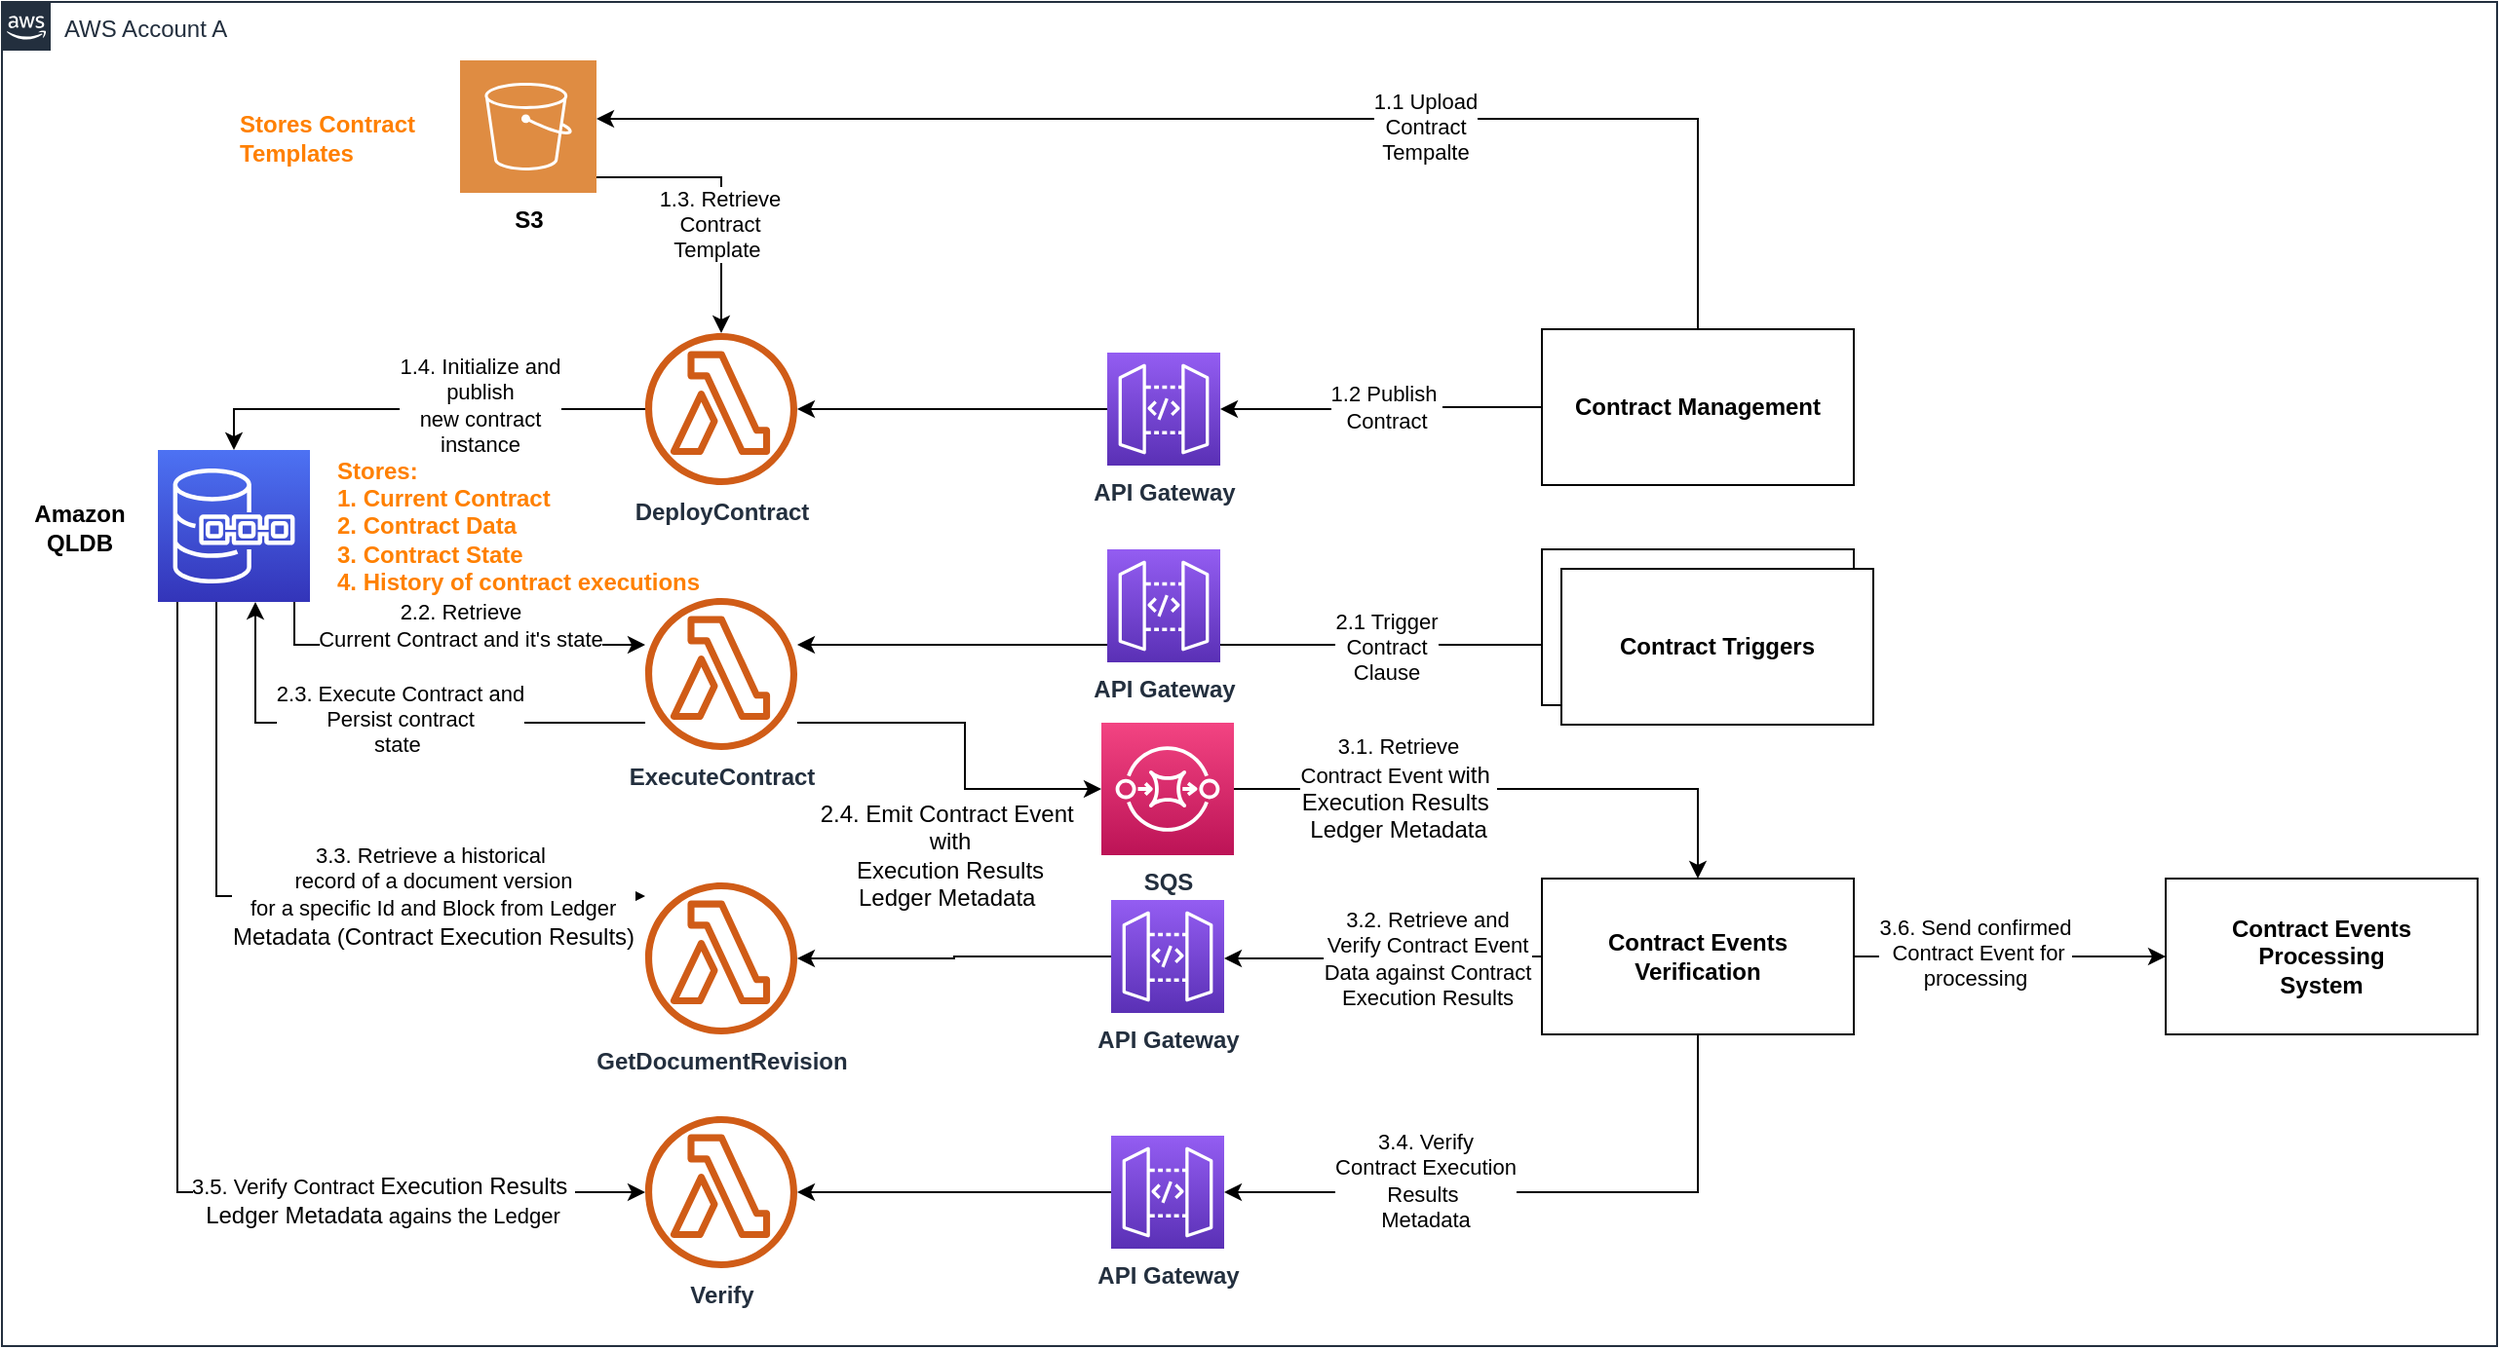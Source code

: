 <mxfile version="13.0.7" type="device" pages="4"><diagram id="mUdwJDwIFBwvgDOsHefb" name="Single-account setup"><mxGraphModel dx="1186" dy="1849" grid="1" gridSize="10" guides="1" tooltips="1" connect="1" arrows="1" fold="1" page="1" pageScale="1" pageWidth="827" pageHeight="1169" math="0" shadow="0"><root><mxCell id="d3qyiP94ixBdX4xZVZZA-0"/><mxCell id="d3qyiP94ixBdX4xZVZZA-1" parent="d3qyiP94ixBdX4xZVZZA-0"/><mxCell id="d3qyiP94ixBdX4xZVZZA-3" value="AWS Account A" style="points=[[0,0],[0.25,0],[0.5,0],[0.75,0],[1,0],[1,0.25],[1,0.5],[1,0.75],[1,1],[0.75,1],[0.5,1],[0.25,1],[0,1],[0,0.75],[0,0.5],[0,0.25]];outlineConnect=0;gradientColor=none;html=1;whiteSpace=wrap;fontSize=12;fontStyle=0;shape=mxgraph.aws4.group;grIcon=mxgraph.aws4.group_aws_cloud_alt;strokeColor=#232F3E;fillColor=none;verticalAlign=top;align=left;spacingLeft=30;fontColor=#232F3E;dashed=0;" vertex="1" parent="d3qyiP94ixBdX4xZVZZA-1"><mxGeometry x="30" y="-20" width="1280" height="690" as="geometry"/></mxCell><mxCell id="d3qyiP94ixBdX4xZVZZA-4" value="" style="edgeStyle=orthogonalEdgeStyle;rounded=0;orthogonalLoop=1;jettySize=auto;html=1;" edge="1" parent="d3qyiP94ixBdX4xZVZZA-1" source="d3qyiP94ixBdX4xZVZZA-5" target="d3qyiP94ixBdX4xZVZZA-20"><mxGeometry relative="1" as="geometry"><mxPoint x="280" y="189" as="targetPoint"/><Array as="points"><mxPoint x="149" y="189"/></Array></mxGeometry></mxCell><mxCell id="d3qyiP94ixBdX4xZVZZA-56" value="1.4. Initialize and &lt;br&gt;publish &lt;br&gt;new contract &lt;br&gt;instance" style="edgeLabel;html=1;align=center;verticalAlign=middle;resizable=0;points=[];" vertex="1" connectable="0" parent="d3qyiP94ixBdX4xZVZZA-4"><mxGeometry x="-0.267" y="-2" relative="1" as="geometry"><mxPoint as="offset"/></mxGeometry></mxCell><mxCell id="d3qyiP94ixBdX4xZVZZA-5" value="&lt;b&gt;DeployContract&lt;/b&gt;" style="outlineConnect=0;fontColor=#232F3E;gradientColor=none;fillColor=#D05C17;strokeColor=none;dashed=0;verticalLabelPosition=bottom;verticalAlign=top;align=center;html=1;fontSize=12;fontStyle=0;aspect=fixed;pointerEvents=1;shape=mxgraph.aws4.lambda_function;" vertex="1" parent="d3qyiP94ixBdX4xZVZZA-1"><mxGeometry x="360" y="150" width="78" height="78" as="geometry"/></mxCell><mxCell id="d3qyiP94ixBdX4xZVZZA-6" value="" style="edgeStyle=orthogonalEdgeStyle;rounded=0;orthogonalLoop=1;jettySize=auto;html=1;" edge="1" parent="d3qyiP94ixBdX4xZVZZA-1" source="d3qyiP94ixBdX4xZVZZA-10" target="d3qyiP94ixBdX4xZVZZA-20"><mxGeometry relative="1" as="geometry"><mxPoint x="280" y="319" as="targetPoint"/><Array as="points"><mxPoint x="160" y="350"/></Array></mxGeometry></mxCell><mxCell id="d3qyiP94ixBdX4xZVZZA-7" value="2.3. Execute Contract and&lt;br&gt;Persist contract&lt;br&gt;state&amp;nbsp;" style="edgeLabel;html=1;align=center;verticalAlign=middle;resizable=0;points=[];" vertex="1" connectable="0" parent="d3qyiP94ixBdX4xZVZZA-6"><mxGeometry x="-0.04" y="-2" relative="1" as="geometry"><mxPoint as="offset"/></mxGeometry></mxCell><mxCell id="d3qyiP94ixBdX4xZVZZA-8" value="" style="edgeStyle=orthogonalEdgeStyle;rounded=0;orthogonalLoop=1;jettySize=auto;html=1;" edge="1" parent="d3qyiP94ixBdX4xZVZZA-1" source="d3qyiP94ixBdX4xZVZZA-10" target="d3qyiP94ixBdX4xZVZZA-22"><mxGeometry relative="1" as="geometry"><mxPoint x="499" y="98" as="targetPoint"/><Array as="points"><mxPoint x="524" y="350"/><mxPoint x="524" y="384"/></Array></mxGeometry></mxCell><mxCell id="d3qyiP94ixBdX4xZVZZA-9" value="2.4. Emit Contract Event&amp;nbsp;&lt;br&gt;with &lt;br&gt;Execution Results &lt;br&gt;Ledger Metadata&amp;nbsp;" style="text;html=1;align=center;verticalAlign=middle;resizable=0;points=[];labelBackgroundColor=#ffffff;" vertex="1" connectable="0" parent="d3qyiP94ixBdX4xZVZZA-8"><mxGeometry x="-0.596" y="42" relative="1" as="geometry"><mxPoint x="39" y="110" as="offset"/></mxGeometry></mxCell><mxCell id="d3qyiP94ixBdX4xZVZZA-10" value="&lt;b&gt;ExecuteContract&lt;/b&gt;" style="outlineConnect=0;fontColor=#232F3E;gradientColor=none;fillColor=#D05C17;strokeColor=none;dashed=0;verticalLabelPosition=bottom;verticalAlign=top;align=center;html=1;fontSize=12;fontStyle=0;aspect=fixed;pointerEvents=1;shape=mxgraph.aws4.lambda_function;" vertex="1" parent="d3qyiP94ixBdX4xZVZZA-1"><mxGeometry x="360" y="286" width="78" height="78" as="geometry"/></mxCell><mxCell id="d3qyiP94ixBdX4xZVZZA-19" value="" style="group" vertex="1" connectable="0" parent="d3qyiP94ixBdX4xZVZZA-1"><mxGeometry x="110" y="210" width="290" height="84" as="geometry"/></mxCell><mxCell id="d3qyiP94ixBdX4xZVZZA-20" value="" style="outlineConnect=0;fontColor=#232F3E;gradientColor=#4D72F3;gradientDirection=north;fillColor=#3334B9;strokeColor=#ffffff;dashed=0;verticalLabelPosition=bottom;verticalAlign=top;align=center;html=1;fontSize=12;fontStyle=0;aspect=fixed;shape=mxgraph.aws4.resourceIcon;resIcon=mxgraph.aws4.quantum_ledger_database;" vertex="1" parent="d3qyiP94ixBdX4xZVZZA-19"><mxGeometry width="78" height="78" as="geometry"/></mxCell><mxCell id="d3qyiP94ixBdX4xZVZZA-21" value="&lt;font color=&quot;#ff8000&quot;&gt;&lt;b&gt;Stores:&lt;br&gt;1. Current Contract&lt;br&gt;2. Contract Data&lt;br&gt;3. Contract State&lt;br&gt;&lt;/b&gt;&lt;/font&gt;&lt;b style=&quot;color: rgb(255 , 128 , 0)&quot;&gt;4. History of contract executions&lt;/b&gt;&lt;font color=&quot;#ff8000&quot;&gt;&lt;b&gt;&lt;br&gt;&lt;/b&gt;&lt;/font&gt;" style="text;html=1;align=left;verticalAlign=middle;resizable=0;points=[];autosize=1;" vertex="1" parent="d3qyiP94ixBdX4xZVZZA-19"><mxGeometry x="90" y="-1" width="200" height="80" as="geometry"/></mxCell><mxCell id="d3qyiP94ixBdX4xZVZZA-60" value="" style="edgeStyle=orthogonalEdgeStyle;rounded=0;orthogonalLoop=1;jettySize=auto;html=1;entryX=0.5;entryY=0;entryDx=0;entryDy=0;" edge="1" parent="d3qyiP94ixBdX4xZVZZA-1" source="d3qyiP94ixBdX4xZVZZA-22" target="d3qyiP94ixBdX4xZVZZA-57"><mxGeometry relative="1" as="geometry"><mxPoint x="618" y="59" as="targetPoint"/></mxGeometry></mxCell><mxCell id="d3qyiP94ixBdX4xZVZZA-61" value="3.1. Retrieve&lt;br&gt;Contract Event&amp;nbsp;&lt;span style=&quot;font-size: 12px&quot;&gt;with&amp;nbsp;&lt;/span&gt;&lt;br style=&quot;font-size: 12px&quot;&gt;&lt;span style=&quot;font-size: 12px&quot;&gt;Execution Results&amp;nbsp;&lt;/span&gt;&lt;br style=&quot;font-size: 12px&quot;&gt;&lt;span style=&quot;font-size: 12px&quot;&gt;Ledger Metadata&lt;/span&gt;" style="edgeLabel;html=1;align=center;verticalAlign=middle;resizable=0;points=[];" vertex="1" connectable="0" parent="d3qyiP94ixBdX4xZVZZA-60"><mxGeometry x="-0.247" y="2" relative="1" as="geometry"><mxPoint x="-23" y="2" as="offset"/></mxGeometry></mxCell><mxCell id="d3qyiP94ixBdX4xZVZZA-22" value="&lt;b&gt;SQS&lt;/b&gt;" style="outlineConnect=0;fontColor=#232F3E;gradientColor=#F34482;gradientDirection=north;fillColor=#BC1356;strokeColor=#ffffff;dashed=0;verticalLabelPosition=bottom;verticalAlign=top;align=center;html=1;fontSize=12;fontStyle=0;aspect=fixed;shape=mxgraph.aws4.resourceIcon;resIcon=mxgraph.aws4.sqs;" vertex="1" parent="d3qyiP94ixBdX4xZVZZA-1"><mxGeometry x="594" y="350" width="68" height="68" as="geometry"/></mxCell><mxCell id="d3qyiP94ixBdX4xZVZZA-23" value="" style="edgeStyle=orthogonalEdgeStyle;rounded=0;orthogonalLoop=1;jettySize=auto;html=1;" edge="1" parent="d3qyiP94ixBdX4xZVZZA-1" source="d3qyiP94ixBdX4xZVZZA-24" target="d3qyiP94ixBdX4xZVZZA-5"><mxGeometry relative="1" as="geometry"><mxPoint x="415" y="44" as="targetPoint"/><Array as="points"><mxPoint x="399" y="70"/></Array></mxGeometry></mxCell><mxCell id="d3qyiP94ixBdX4xZVZZA-55" value="1.3. Retrieve&lt;br&gt;Contract&lt;br&gt;Template&amp;nbsp;" style="edgeLabel;html=1;align=center;verticalAlign=middle;resizable=0;points=[];" vertex="1" connectable="0" parent="d3qyiP94ixBdX4xZVZZA-23"><mxGeometry x="0.224" y="-1" relative="1" as="geometry"><mxPoint as="offset"/></mxGeometry></mxCell><mxCell id="d3qyiP94ixBdX4xZVZZA-24" value="&lt;b&gt;S3&lt;/b&gt;" style="pointerEvents=1;shadow=0;dashed=0;html=1;strokeColor=none;fillColor=#DF8C42;labelPosition=center;verticalLabelPosition=bottom;verticalAlign=top;align=center;outlineConnect=0;shape=mxgraph.veeam2.aws_s3;" vertex="1" parent="d3qyiP94ixBdX4xZVZZA-1"><mxGeometry x="265" y="10" width="70" height="68" as="geometry"/></mxCell><mxCell id="d3qyiP94ixBdX4xZVZZA-25" value="&lt;font color=&quot;#ff8000&quot;&gt;&lt;b&gt;Stores Contract&amp;nbsp;&lt;br&gt;Templates&lt;/b&gt;&lt;/font&gt;" style="text;html=1;align=left;verticalAlign=middle;resizable=0;points=[];autosize=1;" vertex="1" parent="d3qyiP94ixBdX4xZVZZA-1"><mxGeometry x="150" y="35" width="110" height="30" as="geometry"/></mxCell><mxCell id="d3qyiP94ixBdX4xZVZZA-38" value="" style="edgeStyle=orthogonalEdgeStyle;rounded=0;orthogonalLoop=1;jettySize=auto;html=1;" edge="1" parent="d3qyiP94ixBdX4xZVZZA-1" source="d3qyiP94ixBdX4xZVZZA-20" target="d3qyiP94ixBdX4xZVZZA-10"><mxGeometry relative="1" as="geometry"><mxPoint x="30" y="239" as="targetPoint"/><Array as="points"><mxPoint x="180" y="310"/></Array></mxGeometry></mxCell><mxCell id="d3qyiP94ixBdX4xZVZZA-39" value="2.2. Retrieve&lt;br&gt;Current Contract and it's state" style="edgeLabel;html=1;align=center;verticalAlign=middle;resizable=0;points=[];" vertex="1" connectable="0" parent="d3qyiP94ixBdX4xZVZZA-38"><mxGeometry x="0.477" y="-1" relative="1" as="geometry"><mxPoint x="-42" y="-11" as="offset"/></mxGeometry></mxCell><mxCell id="d3qyiP94ixBdX4xZVZZA-40" value="&lt;b&gt;GetDocumentRevision&lt;/b&gt;" style="outlineConnect=0;fontColor=#232F3E;gradientColor=none;fillColor=#D05C17;strokeColor=none;dashed=0;verticalLabelPosition=bottom;verticalAlign=top;align=center;html=1;fontSize=12;fontStyle=0;aspect=fixed;pointerEvents=1;shape=mxgraph.aws4.lambda_function;" vertex="1" parent="d3qyiP94ixBdX4xZVZZA-1"><mxGeometry x="360" y="432" width="78" height="78" as="geometry"/></mxCell><mxCell id="d3qyiP94ixBdX4xZVZZA-48" value="&lt;b&gt;Verify&lt;/b&gt;" style="outlineConnect=0;fontColor=#232F3E;gradientColor=none;fillColor=#D05C17;strokeColor=none;dashed=0;verticalLabelPosition=bottom;verticalAlign=top;align=center;html=1;fontSize=12;fontStyle=0;aspect=fixed;pointerEvents=1;shape=mxgraph.aws4.lambda_function;" vertex="1" parent="d3qyiP94ixBdX4xZVZZA-1"><mxGeometry x="360" y="552" width="78" height="78" as="geometry"/></mxCell><mxCell id="d3qyiP94ixBdX4xZVZZA-50" value="" style="edgeStyle=orthogonalEdgeStyle;rounded=0;orthogonalLoop=1;jettySize=auto;html=1;" edge="1" parent="d3qyiP94ixBdX4xZVZZA-1" source="d3qyiP94ixBdX4xZVZZA-20" target="d3qyiP94ixBdX4xZVZZA-48"><mxGeometry relative="1" as="geometry"><mxPoint x="30" y="239" as="targetPoint"/><Array as="points"><mxPoint x="120" y="591"/></Array></mxGeometry></mxCell><mxCell id="d3qyiP94ixBdX4xZVZZA-65" value="3.5. Verify Contract&amp;nbsp;&lt;span style=&quot;font-size: 12px&quot;&gt;Execution Results&amp;nbsp;&lt;/span&gt;&lt;br style=&quot;font-size: 12px&quot;&gt;&lt;span style=&quot;font-size: 12px&quot;&gt;Ledger Metadata&lt;/span&gt;&amp;nbsp;agains the Ledger" style="edgeLabel;html=1;align=center;verticalAlign=middle;resizable=0;points=[];" vertex="1" connectable="0" parent="d3qyiP94ixBdX4xZVZZA-50"><mxGeometry x="0.503" y="-4" relative="1" as="geometry"><mxPoint as="offset"/></mxGeometry></mxCell><mxCell id="d3qyiP94ixBdX4xZVZZA-53" value="" style="edgeStyle=orthogonalEdgeStyle;rounded=0;orthogonalLoop=1;jettySize=auto;html=1;" edge="1" parent="d3qyiP94ixBdX4xZVZZA-1" source="d3qyiP94ixBdX4xZVZZA-20" target="d3qyiP94ixBdX4xZVZZA-40"><mxGeometry relative="1" as="geometry"><mxPoint x="149" y="358" as="targetPoint"/><Array as="points"><mxPoint x="140" y="439"/></Array></mxGeometry></mxCell><mxCell id="d3qyiP94ixBdX4xZVZZA-54" value="3.3. Retrieve a historical&amp;nbsp;&lt;br&gt;record of a document version&lt;br&gt;&amp;nbsp;for a specific Id and Block from Ledger&lt;span style=&quot;font-size: 12px&quot;&gt;&amp;nbsp;&lt;/span&gt;&lt;br style=&quot;font-size: 12px&quot;&gt;&lt;span style=&quot;font-size: 12px&quot;&gt;Metadata (Contract Execution Results)&lt;/span&gt;" style="edgeLabel;html=1;align=center;verticalAlign=middle;resizable=0;points=[];" vertex="1" connectable="0" parent="d3qyiP94ixBdX4xZVZZA-53"><mxGeometry x="0.517" y="-4" relative="1" as="geometry"><mxPoint x="-20" y="-4" as="offset"/></mxGeometry></mxCell><mxCell id="d3qyiP94ixBdX4xZVZZA-63" value="" style="edgeStyle=orthogonalEdgeStyle;rounded=0;orthogonalLoop=1;jettySize=auto;html=1;exitX=0;exitY=0.5;exitDx=0;exitDy=0;" edge="1" parent="d3qyiP94ixBdX4xZVZZA-1" source="d3qyiP94ixBdX4xZVZZA-89" target="d3qyiP94ixBdX4xZVZZA-40"><mxGeometry relative="1" as="geometry"><mxPoint x="770" y="212" as="targetPoint"/><Array as="points"/></mxGeometry></mxCell><mxCell id="d3qyiP94ixBdX4xZVZZA-67" value="" style="edgeStyle=orthogonalEdgeStyle;rounded=0;orthogonalLoop=1;jettySize=auto;html=1;" edge="1" parent="d3qyiP94ixBdX4xZVZZA-1" source="d3qyiP94ixBdX4xZVZZA-92" target="d3qyiP94ixBdX4xZVZZA-48"><mxGeometry relative="1" as="geometry"><mxPoint x="770" y="212" as="targetPoint"/><Array as="points"/></mxGeometry></mxCell><mxCell id="d3qyiP94ixBdX4xZVZZA-72" value="" style="edgeStyle=orthogonalEdgeStyle;rounded=0;orthogonalLoop=1;jettySize=auto;html=1;" edge="1" parent="d3qyiP94ixBdX4xZVZZA-1" source="d3qyiP94ixBdX4xZVZZA-57" target="d3qyiP94ixBdX4xZVZZA-71"><mxGeometry relative="1" as="geometry"/></mxCell><mxCell id="d3qyiP94ixBdX4xZVZZA-80" value="3.6. Send confirmed&lt;br&gt;&amp;nbsp;Contract Event for &lt;br&gt;processing" style="edgeLabel;html=1;align=center;verticalAlign=middle;resizable=0;points=[];" vertex="1" connectable="0" parent="d3qyiP94ixBdX4xZVZZA-72"><mxGeometry x="-0.225" y="2" relative="1" as="geometry"><mxPoint as="offset"/></mxGeometry></mxCell><mxCell id="d3qyiP94ixBdX4xZVZZA-57" value="&lt;b&gt;Contract Events Verification&lt;/b&gt;" style="rounded=0;whiteSpace=wrap;html=1;" vertex="1" parent="d3qyiP94ixBdX4xZVZZA-1"><mxGeometry x="820" y="430" width="160" height="80" as="geometry"/></mxCell><mxCell id="d3qyiP94ixBdX4xZVZZA-71" value="&lt;b&gt;Contract Events Processing&lt;br&gt;System&lt;/b&gt;" style="rounded=0;whiteSpace=wrap;html=1;" vertex="1" parent="d3qyiP94ixBdX4xZVZZA-1"><mxGeometry x="1140" y="430" width="160" height="80" as="geometry"/></mxCell><mxCell id="d3qyiP94ixBdX4xZVZZA-76" value="" style="edgeStyle=orthogonalEdgeStyle;rounded=0;orthogonalLoop=1;jettySize=auto;html=1;" edge="1" parent="d3qyiP94ixBdX4xZVZZA-1" source="d3qyiP94ixBdX4xZVZZA-85" target="d3qyiP94ixBdX4xZVZZA-5"><mxGeometry relative="1" as="geometry"><mxPoint x="730" y="70" as="targetPoint"/><Array as="points"/></mxGeometry></mxCell><mxCell id="d3qyiP94ixBdX4xZVZZA-83" value="" style="edgeStyle=orthogonalEdgeStyle;rounded=0;orthogonalLoop=1;jettySize=auto;html=1;" edge="1" parent="d3qyiP94ixBdX4xZVZZA-1" source="d3qyiP94ixBdX4xZVZZA-69" target="d3qyiP94ixBdX4xZVZZA-24"><mxGeometry relative="1" as="geometry"><mxPoint x="900" y="68" as="targetPoint"/><Array as="points"><mxPoint x="900" y="40"/></Array></mxGeometry></mxCell><mxCell id="d3qyiP94ixBdX4xZVZZA-84" value="1.1 Upload&lt;br&gt;Contract&lt;br&gt;Tempalte" style="edgeLabel;html=1;align=center;verticalAlign=middle;resizable=0;points=[];" vertex="1" connectable="0" parent="d3qyiP94ixBdX4xZVZZA-83"><mxGeometry x="-0.12" y="-1" relative="1" as="geometry"><mxPoint x="48" y="5" as="offset"/></mxGeometry></mxCell><mxCell id="d3qyiP94ixBdX4xZVZZA-69" value="&lt;b&gt;Contract Management&lt;/b&gt;" style="rounded=0;whiteSpace=wrap;html=1;" vertex="1" parent="d3qyiP94ixBdX4xZVZZA-1"><mxGeometry x="820" y="148" width="160" height="80" as="geometry"/></mxCell><mxCell id="d3qyiP94ixBdX4xZVZZA-77" style="edgeStyle=orthogonalEdgeStyle;rounded=0;orthogonalLoop=1;jettySize=auto;html=1;exitX=0;exitY=0.5;exitDx=0;exitDy=0;" edge="1" parent="d3qyiP94ixBdX4xZVZZA-1" source="d3qyiP94ixBdX4xZVZZA-73" target="d3qyiP94ixBdX4xZVZZA-10"><mxGeometry relative="1" as="geometry"><Array as="points"><mxPoint x="820" y="310"/></Array></mxGeometry></mxCell><mxCell id="d3qyiP94ixBdX4xZVZZA-79" value="2.1 Trigger&lt;br&gt;Contract&lt;br&gt;Clause" style="edgeLabel;html=1;align=center;verticalAlign=middle;resizable=0;points=[];" vertex="1" connectable="0" parent="d3qyiP94ixBdX4xZVZZA-77"><mxGeometry x="0.092" relative="1" as="geometry"><mxPoint x="124" y="1" as="offset"/></mxGeometry></mxCell><mxCell id="d3qyiP94ixBdX4xZVZZA-73" value="Contract Triggers" style="rounded=0;whiteSpace=wrap;html=1;" vertex="1" parent="d3qyiP94ixBdX4xZVZZA-1"><mxGeometry x="820" y="261" width="160" height="80" as="geometry"/></mxCell><mxCell id="d3qyiP94ixBdX4xZVZZA-74" value="&lt;b&gt;Contract Triggers&lt;/b&gt;" style="rounded=0;whiteSpace=wrap;html=1;" vertex="1" parent="d3qyiP94ixBdX4xZVZZA-1"><mxGeometry x="830" y="271" width="160" height="80" as="geometry"/></mxCell><mxCell id="d3qyiP94ixBdX4xZVZZA-85" value="&lt;b&gt;API Gateway&lt;/b&gt;" style="outlineConnect=0;fontColor=#232F3E;gradientColor=#945DF2;gradientDirection=north;fillColor=#5A30B5;strokeColor=#ffffff;dashed=0;verticalLabelPosition=bottom;verticalAlign=top;align=center;html=1;fontSize=12;fontStyle=0;aspect=fixed;shape=mxgraph.aws4.resourceIcon;resIcon=mxgraph.aws4.api_gateway;" vertex="1" parent="d3qyiP94ixBdX4xZVZZA-1"><mxGeometry x="597" y="160" width="58" height="58" as="geometry"/></mxCell><mxCell id="d3qyiP94ixBdX4xZVZZA-86" value="" style="edgeStyle=orthogonalEdgeStyle;rounded=0;orthogonalLoop=1;jettySize=auto;html=1;" edge="1" parent="d3qyiP94ixBdX4xZVZZA-1" source="d3qyiP94ixBdX4xZVZZA-69" target="d3qyiP94ixBdX4xZVZZA-85"><mxGeometry relative="1" as="geometry"><mxPoint x="820" y="188" as="sourcePoint"/><mxPoint x="438" y="189" as="targetPoint"/><Array as="points"/></mxGeometry></mxCell><mxCell id="d3qyiP94ixBdX4xZVZZA-95" value="1.2 Publish&amp;nbsp;&lt;br&gt;Contract" style="edgeLabel;html=1;align=center;verticalAlign=middle;resizable=0;points=[];" vertex="1" connectable="0" parent="d3qyiP94ixBdX4xZVZZA-86"><mxGeometry x="-0.133" y="-1" relative="1" as="geometry"><mxPoint x="-8" y="1" as="offset"/></mxGeometry></mxCell><mxCell id="d3qyiP94ixBdX4xZVZZA-88" value="&lt;b&gt;API Gateway&lt;/b&gt;" style="outlineConnect=0;fontColor=#232F3E;gradientColor=#945DF2;gradientDirection=north;fillColor=#5A30B5;strokeColor=#ffffff;dashed=0;verticalLabelPosition=bottom;verticalAlign=top;align=center;html=1;fontSize=12;fontStyle=0;aspect=fixed;shape=mxgraph.aws4.resourceIcon;resIcon=mxgraph.aws4.api_gateway;" vertex="1" parent="d3qyiP94ixBdX4xZVZZA-1"><mxGeometry x="597" y="261" width="58" height="58" as="geometry"/></mxCell><mxCell id="d3qyiP94ixBdX4xZVZZA-89" value="&lt;b&gt;API Gateway&lt;/b&gt;" style="outlineConnect=0;fontColor=#232F3E;gradientColor=#945DF2;gradientDirection=north;fillColor=#5A30B5;strokeColor=#ffffff;dashed=0;verticalLabelPosition=bottom;verticalAlign=top;align=center;html=1;fontSize=12;fontStyle=0;aspect=fixed;shape=mxgraph.aws4.resourceIcon;resIcon=mxgraph.aws4.api_gateway;" vertex="1" parent="d3qyiP94ixBdX4xZVZZA-1"><mxGeometry x="599" y="441" width="58" height="58" as="geometry"/></mxCell><mxCell id="d3qyiP94ixBdX4xZVZZA-90" value="" style="edgeStyle=orthogonalEdgeStyle;rounded=0;orthogonalLoop=1;jettySize=auto;html=1;exitX=0;exitY=0.5;exitDx=0;exitDy=0;" edge="1" parent="d3qyiP94ixBdX4xZVZZA-1" source="d3qyiP94ixBdX4xZVZZA-57" target="d3qyiP94ixBdX4xZVZZA-89"><mxGeometry relative="1" as="geometry"><mxPoint x="820" y="470" as="sourcePoint"/><mxPoint x="438" y="471" as="targetPoint"/><Array as="points"><mxPoint x="810" y="471"/></Array></mxGeometry></mxCell><mxCell id="d3qyiP94ixBdX4xZVZZA-91" value="3.2. Retrieve and&lt;br&gt;Verify Contract Event&lt;br&gt;Data against Contract &lt;br&gt;Execution Results" style="edgeLabel;html=1;align=center;verticalAlign=middle;resizable=0;points=[];" vertex="1" connectable="0" parent="d3qyiP94ixBdX4xZVZZA-90"><mxGeometry x="-0.712" relative="1" as="geometry"><mxPoint x="-37" as="offset"/></mxGeometry></mxCell><mxCell id="d3qyiP94ixBdX4xZVZZA-92" value="&lt;b&gt;API Gateway&lt;/b&gt;" style="outlineConnect=0;fontColor=#232F3E;gradientColor=#945DF2;gradientDirection=north;fillColor=#5A30B5;strokeColor=#ffffff;dashed=0;verticalLabelPosition=bottom;verticalAlign=top;align=center;html=1;fontSize=12;fontStyle=0;aspect=fixed;shape=mxgraph.aws4.resourceIcon;resIcon=mxgraph.aws4.api_gateway;" vertex="1" parent="d3qyiP94ixBdX4xZVZZA-1"><mxGeometry x="599" y="562" width="58" height="58" as="geometry"/></mxCell><mxCell id="d3qyiP94ixBdX4xZVZZA-93" value="" style="edgeStyle=orthogonalEdgeStyle;rounded=0;orthogonalLoop=1;jettySize=auto;html=1;" edge="1" parent="d3qyiP94ixBdX4xZVZZA-1" source="d3qyiP94ixBdX4xZVZZA-57" target="d3qyiP94ixBdX4xZVZZA-92"><mxGeometry relative="1" as="geometry"><mxPoint x="900" y="510" as="sourcePoint"/><mxPoint x="438" y="591" as="targetPoint"/><Array as="points"><mxPoint x="900" y="591"/></Array></mxGeometry></mxCell><mxCell id="d3qyiP94ixBdX4xZVZZA-94" value="3.4. Verify &lt;br&gt;Contract Execution &lt;br&gt;Results&amp;nbsp;&lt;br&gt;Metadata" style="edgeLabel;html=1;align=center;verticalAlign=middle;resizable=0;points=[];" vertex="1" connectable="0" parent="d3qyiP94ixBdX4xZVZZA-93"><mxGeometry x="-0.54" y="1" relative="1" as="geometry"><mxPoint x="-141" as="offset"/></mxGeometry></mxCell><mxCell id="d3qyiP94ixBdX4xZVZZA-98" value="&lt;b&gt;Amazon&lt;br&gt;QLDB&lt;/b&gt;" style="text;html=1;strokeColor=none;fillColor=none;align=center;verticalAlign=middle;whiteSpace=wrap;rounded=0;" vertex="1" parent="d3qyiP94ixBdX4xZVZZA-1"><mxGeometry x="50" y="240" width="40" height="20" as="geometry"/></mxCell></root></mxGraphModel></diagram><diagram id="TxmObrakv91cbRkdF7PO" name="&lt;Draft&gt; Multi-account verification 2"><mxGraphModel dx="1186" dy="1849" grid="1" gridSize="10" guides="1" tooltips="1" connect="1" arrows="1" fold="1" page="1" pageScale="1" pageWidth="827" pageHeight="1169" math="0" shadow="0"><root><mxCell id="72WOvHD3rfm6wwaBoh9r-0"/><mxCell id="72WOvHD3rfm6wwaBoh9r-1" parent="72WOvHD3rfm6wwaBoh9r-0"/><mxCell id="uMzarF42DT1bf0-D02it-0" value="AWS Account B" style="points=[[0,0],[0.25,0],[0.5,0],[0.75,0],[1,0],[1,0.25],[1,0.5],[1,0.75],[1,1],[0.75,1],[0.5,1],[0.25,1],[0,1],[0,0.75],[0,0.5],[0,0.25]];outlineConnect=0;gradientColor=none;html=1;whiteSpace=wrap;fontSize=12;fontStyle=0;shape=mxgraph.aws4.group;grIcon=mxgraph.aws4.group_aws_cloud_alt;strokeColor=#232F3E;fillColor=none;verticalAlign=top;align=left;spacingLeft=30;fontColor=#232F3E;dashed=0;" parent="72WOvHD3rfm6wwaBoh9r-1" vertex="1"><mxGeometry x="600" y="-20" width="540" height="750" as="geometry"/></mxCell><mxCell id="uMzarF42DT1bf0-D02it-1" value="AWS Account A" style="points=[[0,0],[0.25,0],[0.5,0],[0.75,0],[1,0],[1,0.25],[1,0.5],[1,0.75],[1,1],[0.75,1],[0.5,1],[0.25,1],[0,1],[0,0.75],[0,0.5],[0,0.25]];outlineConnect=0;gradientColor=none;html=1;whiteSpace=wrap;fontSize=12;fontStyle=0;shape=mxgraph.aws4.group;grIcon=mxgraph.aws4.group_aws_cloud_alt;strokeColor=#232F3E;fillColor=none;verticalAlign=top;align=left;spacingLeft=30;fontColor=#232F3E;dashed=0;" parent="72WOvHD3rfm6wwaBoh9r-1" vertex="1"><mxGeometry x="30" y="-20" width="540" height="750" as="geometry"/></mxCell><mxCell id="uMzarF42DT1bf0-D02it-2" value="" style="edgeStyle=orthogonalEdgeStyle;rounded=0;orthogonalLoop=1;jettySize=auto;html=1;" parent="72WOvHD3rfm6wwaBoh9r-1" source="uMzarF42DT1bf0-D02it-3" target="uMzarF42DT1bf0-D02it-22" edge="1"><mxGeometry relative="1" as="geometry"><mxPoint x="280" y="189" as="targetPoint"/><Array as="points"><mxPoint x="149" y="189"/></Array></mxGeometry></mxCell><mxCell id="uMzarF42DT1bf0-D02it-3" value="Deploy" style="outlineConnect=0;fontColor=#232F3E;gradientColor=none;fillColor=#D05C17;strokeColor=none;dashed=0;verticalLabelPosition=bottom;verticalAlign=top;align=center;html=1;fontSize=12;fontStyle=0;aspect=fixed;pointerEvents=1;shape=mxgraph.aws4.lambda_function;" parent="72WOvHD3rfm6wwaBoh9r-1" vertex="1"><mxGeometry x="360" y="150" width="78" height="78" as="geometry"/></mxCell><mxCell id="uMzarF42DT1bf0-D02it-4" value="" style="edgeStyle=orthogonalEdgeStyle;rounded=0;orthogonalLoop=1;jettySize=auto;html=1;" parent="72WOvHD3rfm6wwaBoh9r-1" source="uMzarF42DT1bf0-D02it-7" target="uMzarF42DT1bf0-D02it-22" edge="1"><mxGeometry relative="1" as="geometry"><mxPoint x="280" y="319" as="targetPoint"/></mxGeometry></mxCell><mxCell id="5ewiU3UOOVbfmunfL_r1-18" value="Submit&amp;nbsp;" style="edgeLabel;html=1;align=center;verticalAlign=middle;resizable=0;points=[];" parent="uMzarF42DT1bf0-D02it-4" vertex="1" connectable="0"><mxGeometry x="-0.04" y="-2" relative="1" as="geometry"><mxPoint as="offset"/></mxGeometry></mxCell><mxCell id="uMzarF42DT1bf0-D02it-5" value="" style="edgeStyle=orthogonalEdgeStyle;rounded=0;orthogonalLoop=1;jettySize=auto;html=1;" parent="72WOvHD3rfm6wwaBoh9r-1" source="uMzarF42DT1bf0-D02it-7" edge="1"><mxGeometry relative="1" as="geometry"><mxPoint x="499" y="98" as="targetPoint"/></mxGeometry></mxCell><mxCell id="uMzarF42DT1bf0-D02it-6" value="Emit Event" style="text;html=1;align=center;verticalAlign=middle;resizable=0;points=[];labelBackgroundColor=#ffffff;" parent="uMzarF42DT1bf0-D02it-5" vertex="1" connectable="0"><mxGeometry x="-0.596" y="42" relative="1" as="geometry"><mxPoint as="offset"/></mxGeometry></mxCell><mxCell id="uMzarF42DT1bf0-D02it-7" value="Execute" style="outlineConnect=0;fontColor=#232F3E;gradientColor=none;fillColor=#D05C17;strokeColor=none;dashed=0;verticalLabelPosition=bottom;verticalAlign=top;align=center;html=1;fontSize=12;fontStyle=0;aspect=fixed;pointerEvents=1;shape=mxgraph.aws4.lambda_function;" parent="72WOvHD3rfm6wwaBoh9r-1" vertex="1"><mxGeometry x="360" y="280" width="78" height="78" as="geometry"/></mxCell><mxCell id="5ewiU3UOOVbfmunfL_r1-6" value="" style="edgeStyle=orthogonalEdgeStyle;rounded=0;orthogonalLoop=1;jettySize=auto;html=1;" parent="72WOvHD3rfm6wwaBoh9r-1" source="uMzarF42DT1bf0-D02it-11" target="5ewiU3UOOVbfmunfL_r1-3" edge="1"><mxGeometry relative="1" as="geometry"><mxPoint x="690" y="429" as="targetPoint"/></mxGeometry></mxCell><mxCell id="5ewiU3UOOVbfmunfL_r1-16" value="Submit&lt;br&gt;Contract State and &lt;br&gt;Execution Results" style="edgeLabel;html=1;align=center;verticalAlign=middle;resizable=0;points=[];" parent="5ewiU3UOOVbfmunfL_r1-6" vertex="1" connectable="0"><mxGeometry x="-0.265" y="2" relative="1" as="geometry"><mxPoint as="offset"/></mxGeometry></mxCell><mxCell id="5ewiU3UOOVbfmunfL_r1-11" value="" style="edgeStyle=orthogonalEdgeStyle;rounded=0;orthogonalLoop=1;jettySize=auto;html=1;" parent="72WOvHD3rfm6wwaBoh9r-1" source="uMzarF42DT1bf0-D02it-11" target="5ewiU3UOOVbfmunfL_r1-9" edge="1"><mxGeometry relative="1" as="geometry"><mxPoint x="928" y="429" as="targetPoint"/></mxGeometry></mxCell><mxCell id="5ewiU3UOOVbfmunfL_r1-12" value="Sign Contract&lt;br&gt;Execution Results" style="edgeLabel;html=1;align=center;verticalAlign=middle;resizable=0;points=[];" parent="5ewiU3UOOVbfmunfL_r1-11" vertex="1" connectable="0"><mxGeometry x="0.264" y="1" relative="1" as="geometry"><mxPoint as="offset"/></mxGeometry></mxCell><mxCell id="uMzarF42DT1bf0-D02it-11" value="InvokeThrough" style="outlineConnect=0;fontColor=#232F3E;gradientColor=none;fillColor=#D05C17;strokeColor=none;dashed=0;verticalLabelPosition=bottom;verticalAlign=top;align=center;html=1;fontSize=12;fontStyle=0;aspect=fixed;pointerEvents=1;shape=mxgraph.aws4.lambda_function;" parent="72WOvHD3rfm6wwaBoh9r-1" vertex="1"><mxGeometry x="770" y="390" width="78" height="78" as="geometry"/></mxCell><mxCell id="5ewiU3UOOVbfmunfL_r1-14" value="" style="edgeStyle=orthogonalEdgeStyle;rounded=0;orthogonalLoop=1;jettySize=auto;html=1;" parent="72WOvHD3rfm6wwaBoh9r-1" source="uMzarF42DT1bf0-D02it-12" target="5ewiU3UOOVbfmunfL_r1-9" edge="1"><mxGeometry relative="1" as="geometry"><mxPoint x="928" y="547" as="targetPoint"/></mxGeometry></mxCell><mxCell id="5ewiU3UOOVbfmunfL_r1-15" value="Verify Transaction Signatures" style="edgeLabel;html=1;align=center;verticalAlign=middle;resizable=0;points=[];" parent="5ewiU3UOOVbfmunfL_r1-14" vertex="1" connectable="0"><mxGeometry x="-0.467" y="1" relative="1" as="geometry"><mxPoint as="offset"/></mxGeometry></mxCell><mxCell id="uMzarF42DT1bf0-D02it-12" value="Verify" style="outlineConnect=0;fontColor=#232F3E;gradientColor=none;fillColor=#D05C17;strokeColor=none;dashed=0;verticalLabelPosition=bottom;verticalAlign=top;align=center;html=1;fontSize=12;fontStyle=0;aspect=fixed;pointerEvents=1;shape=mxgraph.aws4.lambda_function;" parent="72WOvHD3rfm6wwaBoh9r-1" vertex="1"><mxGeometry x="770" y="508" width="78" height="78" as="geometry"/></mxCell><mxCell id="uMzarF42DT1bf0-D02it-21" value="" style="group" parent="72WOvHD3rfm6wwaBoh9r-1" vertex="1" connectable="0"><mxGeometry x="110" y="200" width="210" height="79" as="geometry"/></mxCell><mxCell id="uMzarF42DT1bf0-D02it-22" value="QLDB: Ledger" style="outlineConnect=0;fontColor=#232F3E;gradientColor=#4D72F3;gradientDirection=north;fillColor=#3334B9;strokeColor=#ffffff;dashed=0;verticalLabelPosition=bottom;verticalAlign=top;align=center;html=1;fontSize=12;fontStyle=0;aspect=fixed;shape=mxgraph.aws4.resourceIcon;resIcon=mxgraph.aws4.quantum_ledger_database;" parent="uMzarF42DT1bf0-D02it-21" vertex="1"><mxGeometry width="78" height="78" as="geometry"/></mxCell><mxCell id="uMzarF42DT1bf0-D02it-23" value="&lt;font color=&quot;#ff8000&quot;&gt;&lt;b&gt;Stores:&lt;br&gt;1. Current &lt;br&gt;Contract Template&lt;br&gt;2. Contract Data&lt;br&gt;3. Contract State&lt;/b&gt;&lt;/font&gt;" style="text;html=1;align=left;verticalAlign=middle;resizable=0;points=[];autosize=1;" parent="uMzarF42DT1bf0-D02it-21" vertex="1"><mxGeometry x="90" y="-1" width="120" height="80" as="geometry"/></mxCell><mxCell id="uMzarF42DT1bf0-D02it-28" value="SQS" style="outlineConnect=0;fontColor=#232F3E;gradientColor=#F34482;gradientDirection=north;fillColor=#BC1356;strokeColor=#ffffff;dashed=0;verticalLabelPosition=bottom;verticalAlign=top;align=center;html=1;fontSize=12;fontStyle=0;aspect=fixed;shape=mxgraph.aws4.resourceIcon;resIcon=mxgraph.aws4.sqs;" parent="72WOvHD3rfm6wwaBoh9r-1" vertex="1"><mxGeometry x="460" y="20" width="78" height="78" as="geometry"/></mxCell><mxCell id="uMzarF42DT1bf0-D02it-29" value="" style="edgeStyle=orthogonalEdgeStyle;rounded=0;orthogonalLoop=1;jettySize=auto;html=1;" parent="72WOvHD3rfm6wwaBoh9r-1" source="uMzarF42DT1bf0-D02it-30" target="uMzarF42DT1bf0-D02it-3" edge="1"><mxGeometry relative="1" as="geometry"><mxPoint x="415" y="44" as="targetPoint"/></mxGeometry></mxCell><mxCell id="uMzarF42DT1bf0-D02it-30" value="S3" style="pointerEvents=1;shadow=0;dashed=0;html=1;strokeColor=none;fillColor=#DF8C42;labelPosition=center;verticalLabelPosition=bottom;verticalAlign=top;align=center;outlineConnect=0;shape=mxgraph.veeam2.aws_s3;" parent="72WOvHD3rfm6wwaBoh9r-1" vertex="1"><mxGeometry x="265" y="10" width="70" height="68" as="geometry"/></mxCell><mxCell id="uMzarF42DT1bf0-D02it-31" value="&lt;font color=&quot;#ff8000&quot;&gt;&lt;b&gt;Stores Contract&amp;nbsp;&lt;br&gt;Templates&lt;/b&gt;&lt;/font&gt;" style="text;html=1;align=left;verticalAlign=middle;resizable=0;points=[];autosize=1;" parent="72WOvHD3rfm6wwaBoh9r-1" vertex="1"><mxGeometry x="150" y="35" width="110" height="30" as="geometry"/></mxCell><mxCell id="uMzarF42DT1bf0-D02it-39" value="" style="edgeStyle=orthogonalEdgeStyle;rounded=0;orthogonalLoop=1;jettySize=auto;html=1;" parent="72WOvHD3rfm6wwaBoh9r-1" source="uMzarF42DT1bf0-D02it-32" target="uMzarF42DT1bf0-D02it-12" edge="1"><mxGeometry relative="1" as="geometry"/></mxCell><mxCell id="uMzarF42DT1bf0-D02it-32" value="S3" style="pointerEvents=1;shadow=0;dashed=0;html=1;strokeColor=none;fillColor=#DF8C42;labelPosition=center;verticalLabelPosition=bottom;verticalAlign=top;align=center;outlineConnect=0;shape=mxgraph.veeam2.aws_s3;" parent="72WOvHD3rfm6wwaBoh9r-1" vertex="1"><mxGeometry x="460" y="513" width="70" height="68" as="geometry"/></mxCell><mxCell id="uMzarF42DT1bf0-D02it-34" value="" style="edgeStyle=orthogonalEdgeStyle;rounded=0;orthogonalLoop=1;jettySize=auto;html=1;" parent="72WOvHD3rfm6wwaBoh9r-1" source="uMzarF42DT1bf0-D02it-22" target="uMzarF42DT1bf0-D02it-32" edge="1"><mxGeometry relative="1" as="geometry"><mxPoint x="30" y="239" as="targetPoint"/><Array as="points"><mxPoint x="90" y="239"/><mxPoint x="90" y="547"/></Array></mxGeometry></mxCell><mxCell id="uMzarF42DT1bf0-D02it-35" value="Export Ledger" style="edgeLabel;html=1;align=center;verticalAlign=middle;resizable=0;points=[];" parent="uMzarF42DT1bf0-D02it-34" vertex="1" connectable="0"><mxGeometry x="0.2" y="1" relative="1" as="geometry"><mxPoint as="offset"/></mxGeometry></mxCell><mxCell id="uMzarF42DT1bf0-D02it-36" value="&lt;font color=&quot;#ff8000&quot;&gt;&lt;b&gt;Verify:&lt;br&gt;1. Data Integrity&lt;br&gt;2. Contract execution correctness&lt;br&gt;3. Transaction signatures&lt;br&gt;&lt;/b&gt;&lt;/font&gt;" style="text;html=1;align=left;verticalAlign=middle;resizable=0;points=[];autosize=1;" parent="72WOvHD3rfm6wwaBoh9r-1" vertex="1"><mxGeometry x="870" y="565" width="210" height="60" as="geometry"/></mxCell><mxCell id="5ewiU3UOOVbfmunfL_r1-8" value="" style="edgeStyle=orthogonalEdgeStyle;rounded=0;orthogonalLoop=1;jettySize=auto;html=1;" parent="72WOvHD3rfm6wwaBoh9r-1" source="5ewiU3UOOVbfmunfL_r1-3" target="uMzarF42DT1bf0-D02it-22" edge="1"><mxGeometry relative="1" as="geometry"><mxPoint x="280" y="429" as="targetPoint"/></mxGeometry></mxCell><mxCell id="5ewiU3UOOVbfmunfL_r1-17" value="Submit&lt;br&gt;Contract State and&amp;nbsp;&lt;br&gt;Execution Results" style="edgeLabel;html=1;align=center;verticalAlign=middle;resizable=0;points=[];" parent="5ewiU3UOOVbfmunfL_r1-8" vertex="1" connectable="0"><mxGeometry x="-0.254" y="1" relative="1" as="geometry"><mxPoint as="offset"/></mxGeometry></mxCell><mxCell id="5ewiU3UOOVbfmunfL_r1-3" value="InvokeProxy" style="outlineConnect=0;fontColor=#232F3E;gradientColor=none;fillColor=#D05C17;strokeColor=none;dashed=0;verticalLabelPosition=bottom;verticalAlign=top;align=center;html=1;fontSize=12;fontStyle=0;aspect=fixed;pointerEvents=1;shape=mxgraph.aws4.lambda_function;" parent="72WOvHD3rfm6wwaBoh9r-1" vertex="1"><mxGeometry x="360" y="390" width="78" height="78" as="geometry"/></mxCell><mxCell id="5ewiU3UOOVbfmunfL_r1-9" value="KMS" style="outlineConnect=0;fontColor=#232F3E;gradientColor=#F54749;gradientDirection=north;fillColor=#C7131F;strokeColor=#ffffff;dashed=0;verticalLabelPosition=bottom;verticalAlign=top;align=center;html=1;fontSize=12;fontStyle=0;aspect=fixed;shape=mxgraph.aws4.resourceIcon;resIcon=mxgraph.aws4.key_management_service;" parent="72WOvHD3rfm6wwaBoh9r-1" vertex="1"><mxGeometry x="1030" y="400" width="58" height="58" as="geometry"/></mxCell><mxCell id="5ewiU3UOOVbfmunfL_r1-20" value="Future Extentions" style="shape=umlFrame;whiteSpace=wrap;html=1;width=80;height=39;" parent="72WOvHD3rfm6wwaBoh9r-1" vertex="1"><mxGeometry x="60" y="381" width="1040" height="289" as="geometry"/></mxCell><mxCell id="5ewiU3UOOVbfmunfL_r1-21" value="&lt;font color=&quot;#ff8000&quot;&gt;&lt;b&gt;Stores Ledger Export&lt;/b&gt;&lt;/font&gt;" style="text;html=1;align=left;verticalAlign=middle;resizable=0;points=[];autosize=1;" parent="72WOvHD3rfm6wwaBoh9r-1" vertex="1"><mxGeometry x="438" y="615" width="140" height="20" as="geometry"/></mxCell></root></mxGraphModel></diagram><diagram id="33tKkvPAtY-8p40ZLKjB" name="&lt;Draft&gt; Multi-account verification"><mxGraphModel dx="1186" dy="1849" grid="1" gridSize="10" guides="1" tooltips="1" connect="1" arrows="1" fold="1" page="1" pageScale="1" pageWidth="827" pageHeight="1169" math="0" shadow="0"><root><mxCell id="0"/><mxCell id="1" parent="0"/><mxCell id="TWCgekOgc0ov4NKnbbHJ-50" value="AWS Account B" style="points=[[0,0],[0.25,0],[0.5,0],[0.75,0],[1,0],[1,0.25],[1,0.5],[1,0.75],[1,1],[0.75,1],[0.5,1],[0.25,1],[0,1],[0,0.75],[0,0.5],[0,0.25]];outlineConnect=0;gradientColor=none;html=1;whiteSpace=wrap;fontSize=12;fontStyle=0;shape=mxgraph.aws4.group;grIcon=mxgraph.aws4.group_aws_cloud_alt;strokeColor=#232F3E;fillColor=none;verticalAlign=top;align=left;spacingLeft=30;fontColor=#232F3E;dashed=0;" parent="1" vertex="1"><mxGeometry x="600" y="-20" width="540" height="750" as="geometry"/></mxCell><mxCell id="TWCgekOgc0ov4NKnbbHJ-49" value="AWS Account A" style="points=[[0,0],[0.25,0],[0.5,0],[0.75,0],[1,0],[1,0.25],[1,0.5],[1,0.75],[1,1],[0.75,1],[0.5,1],[0.25,1],[0,1],[0,0.75],[0,0.5],[0,0.25]];outlineConnect=0;gradientColor=none;html=1;whiteSpace=wrap;fontSize=12;fontStyle=0;shape=mxgraph.aws4.group;grIcon=mxgraph.aws4.group_aws_cloud_alt;strokeColor=#232F3E;fillColor=none;verticalAlign=top;align=left;spacingLeft=30;fontColor=#232F3E;dashed=0;" parent="1" vertex="1"><mxGeometry x="30" y="-20" width="540" height="750" as="geometry"/></mxCell><mxCell id="TWCgekOgc0ov4NKnbbHJ-26" value="" style="edgeStyle=orthogonalEdgeStyle;rounded=0;orthogonalLoop=1;jettySize=auto;html=1;" parent="1" source="TWCgekOgc0ov4NKnbbHJ-3" target="TWCgekOgc0ov4NKnbbHJ-1" edge="1"><mxGeometry relative="1" as="geometry"><mxPoint x="280" y="189" as="targetPoint"/><Array as="points"><mxPoint x="149" y="189"/></Array></mxGeometry></mxCell><mxCell id="TWCgekOgc0ov4NKnbbHJ-3" value="DeployContract" style="outlineConnect=0;fontColor=#232F3E;gradientColor=none;fillColor=#D05C17;strokeColor=none;dashed=0;verticalLabelPosition=bottom;verticalAlign=top;align=center;html=1;fontSize=12;fontStyle=0;aspect=fixed;pointerEvents=1;shape=mxgraph.aws4.lambda_function;" parent="1" vertex="1"><mxGeometry x="360" y="150" width="78" height="78" as="geometry"/></mxCell><mxCell id="TWCgekOgc0ov4NKnbbHJ-28" value="" style="edgeStyle=orthogonalEdgeStyle;rounded=0;orthogonalLoop=1;jettySize=auto;html=1;" parent="1" source="TWCgekOgc0ov4NKnbbHJ-4" target="TWCgekOgc0ov4NKnbbHJ-1" edge="1"><mxGeometry relative="1" as="geometry"><mxPoint x="280" y="319" as="targetPoint"/></mxGeometry></mxCell><mxCell id="TWCgekOgc0ov4NKnbbHJ-44" value="" style="edgeStyle=orthogonalEdgeStyle;rounded=0;orthogonalLoop=1;jettySize=auto;html=1;" parent="1" source="TWCgekOgc0ov4NKnbbHJ-4" edge="1"><mxGeometry relative="1" as="geometry"><mxPoint x="499" y="98" as="targetPoint"/></mxGeometry></mxCell><mxCell id="TWCgekOgc0ov4NKnbbHJ-45" value="Emit Event" style="text;html=1;align=center;verticalAlign=middle;resizable=0;points=[];labelBackgroundColor=#ffffff;" parent="TWCgekOgc0ov4NKnbbHJ-44" vertex="1" connectable="0"><mxGeometry x="-0.596" y="42" relative="1" as="geometry"><mxPoint as="offset"/></mxGeometry></mxCell><mxCell id="TWCgekOgc0ov4NKnbbHJ-4" value="Invoke" style="outlineConnect=0;fontColor=#232F3E;gradientColor=none;fillColor=#D05C17;strokeColor=none;dashed=0;verticalLabelPosition=bottom;verticalAlign=top;align=center;html=1;fontSize=12;fontStyle=0;aspect=fixed;pointerEvents=1;shape=mxgraph.aws4.lambda_function;" parent="1" vertex="1"><mxGeometry x="360" y="280" width="78" height="78" as="geometry"/></mxCell><mxCell id="TWCgekOgc0ov4NKnbbHJ-5" value="Verify" style="outlineConnect=0;fontColor=#232F3E;gradientColor=none;fillColor=#D05C17;strokeColor=none;dashed=0;verticalLabelPosition=bottom;verticalAlign=top;align=center;html=1;fontSize=12;fontStyle=0;aspect=fixed;pointerEvents=1;shape=mxgraph.aws4.lambda_function;" parent="1" vertex="1"><mxGeometry x="360" y="390" width="78" height="78" as="geometry"/></mxCell><mxCell id="TWCgekOgc0ov4NKnbbHJ-6" value="SyncTransaction" style="outlineConnect=0;fontColor=#232F3E;gradientColor=none;fillColor=#D05C17;strokeColor=none;dashed=0;verticalLabelPosition=bottom;verticalAlign=top;align=center;html=1;fontSize=12;fontStyle=0;aspect=fixed;pointerEvents=1;shape=mxgraph.aws4.lambda_function;" parent="1" vertex="1"><mxGeometry x="360" y="500" width="78" height="78" as="geometry"/></mxCell><mxCell id="TWCgekOgc0ov4NKnbbHJ-11" value="Verify" style="outlineConnect=0;fontColor=#232F3E;gradientColor=none;fillColor=#D05C17;strokeColor=none;dashed=0;verticalLabelPosition=bottom;verticalAlign=top;align=center;html=1;fontSize=12;fontStyle=0;aspect=fixed;pointerEvents=1;shape=mxgraph.aws4.lambda_function;" parent="1" vertex="1"><mxGeometry x="770" y="390" width="78" height="78" as="geometry"/></mxCell><mxCell id="TWCgekOgc0ov4NKnbbHJ-41" value="" style="edgeStyle=orthogonalEdgeStyle;rounded=0;orthogonalLoop=1;jettySize=auto;html=1;" parent="1" source="TWCgekOgc0ov4NKnbbHJ-12" target="TWCgekOgc0ov4NKnbbHJ-13" edge="1"><mxGeometry relative="1" as="geometry"><mxPoint x="928" y="539" as="targetPoint"/><Array as="points"><mxPoint x="910" y="539"/><mxPoint x="910" y="378"/></Array></mxGeometry></mxCell><mxCell id="TWCgekOgc0ov4NKnbbHJ-12" value="SyncTransaction" style="outlineConnect=0;fontColor=#232F3E;gradientColor=none;fillColor=#D05C17;strokeColor=none;dashed=0;verticalLabelPosition=bottom;verticalAlign=top;align=center;html=1;fontSize=12;fontStyle=0;aspect=fixed;pointerEvents=1;shape=mxgraph.aws4.lambda_function;" parent="1" vertex="1"><mxGeometry x="770" y="500" width="78" height="78" as="geometry"/></mxCell><mxCell id="TWCgekOgc0ov4NKnbbHJ-48" value="" style="edgeStyle=orthogonalEdgeStyle;rounded=0;orthogonalLoop=1;jettySize=auto;html=1;" parent="1" source="TWCgekOgc0ov4NKnbbHJ-13" target="TWCgekOgc0ov4NKnbbHJ-11" edge="1"><mxGeometry relative="1" as="geometry"><mxPoint x="989" y="259" as="targetPoint"/><Array as="points"><mxPoint x="880" y="360"/><mxPoint x="880" y="429"/></Array></mxGeometry></mxCell><mxCell id="TWCgekOgc0ov4NKnbbHJ-13" value="QLDB" style="outlineConnect=0;fontColor=#232F3E;gradientColor=#4D72F3;gradientDirection=north;fillColor=#3334B9;strokeColor=#ffffff;dashed=0;verticalLabelPosition=bottom;verticalAlign=top;align=center;html=1;fontSize=12;fontStyle=0;aspect=fixed;shape=mxgraph.aws4.resourceIcon;resIcon=mxgraph.aws4.quantum_ledger_database;" parent="1" vertex="1"><mxGeometry x="950" y="339" width="78" height="78" as="geometry"/></mxCell><mxCell id="TWCgekOgc0ov4NKnbbHJ-14" value="&lt;font color=&quot;#ff8000&quot;&gt;&lt;b&gt;Stores:&lt;br&gt;1. Contract&lt;br&gt;2. Contract Data&lt;br&gt;3. Contract State&lt;/b&gt;&lt;/font&gt;" style="text;html=1;align=left;verticalAlign=middle;resizable=0;points=[];autosize=1;" parent="1" vertex="1"><mxGeometry x="1040" y="348" width="110" height="60" as="geometry"/></mxCell><mxCell id="TWCgekOgc0ov4NKnbbHJ-23" value="" style="group" parent="1" vertex="1" connectable="0"><mxGeometry x="110" y="440" width="190" height="78" as="geometry"/></mxCell><mxCell id="TWCgekOgc0ov4NKnbbHJ-19" value="QLDB: Events" style="outlineConnect=0;fontColor=#232F3E;gradientColor=#4D72F3;gradientDirection=north;fillColor=#3334B9;strokeColor=#ffffff;dashed=0;verticalLabelPosition=bottom;verticalAlign=top;align=center;html=1;fontSize=12;fontStyle=0;aspect=fixed;shape=mxgraph.aws4.resourceIcon;resIcon=mxgraph.aws4.quantum_ledger_database;" parent="TWCgekOgc0ov4NKnbbHJ-23" vertex="1"><mxGeometry width="78" height="78" as="geometry"/></mxCell><mxCell id="TWCgekOgc0ov4NKnbbHJ-22" value="&lt;font color=&quot;#ff8000&quot;&gt;&lt;b&gt;Allows to view:&lt;br&gt;1. Contract&lt;br&gt;2. Contract Data&lt;br&gt;3. Contract State&lt;/b&gt;&lt;/font&gt;" style="text;html=1;align=left;verticalAlign=middle;resizable=0;points=[];autosize=1;" parent="TWCgekOgc0ov4NKnbbHJ-23" vertex="1"><mxGeometry x="80" y="9" width="110" height="60" as="geometry"/></mxCell><mxCell id="TWCgekOgc0ov4NKnbbHJ-24" value="" style="group" parent="1" vertex="1" connectable="0"><mxGeometry x="110" y="200" width="210" height="79" as="geometry"/></mxCell><mxCell id="TWCgekOgc0ov4NKnbbHJ-1" value="QLDB: Ledger" style="outlineConnect=0;fontColor=#232F3E;gradientColor=#4D72F3;gradientDirection=north;fillColor=#3334B9;strokeColor=#ffffff;dashed=0;verticalLabelPosition=bottom;verticalAlign=top;align=center;html=1;fontSize=12;fontStyle=0;aspect=fixed;shape=mxgraph.aws4.resourceIcon;resIcon=mxgraph.aws4.quantum_ledger_database;" parent="TWCgekOgc0ov4NKnbbHJ-24" vertex="1"><mxGeometry width="78" height="78" as="geometry"/></mxCell><mxCell id="TWCgekOgc0ov4NKnbbHJ-2" value="&lt;font color=&quot;#ff8000&quot;&gt;&lt;b&gt;Stores:&lt;br&gt;1. Current &lt;br&gt;Contract Template&lt;br&gt;2. Contract Data&lt;br&gt;3. Contract State&lt;/b&gt;&lt;/font&gt;" style="text;html=1;align=left;verticalAlign=middle;resizable=0;points=[];autosize=1;" parent="TWCgekOgc0ov4NKnbbHJ-24" vertex="1"><mxGeometry x="90" y="-1" width="120" height="80" as="geometry"/></mxCell><mxCell id="TWCgekOgc0ov4NKnbbHJ-33" value="" style="edgeStyle=orthogonalEdgeStyle;rounded=0;orthogonalLoop=1;jettySize=auto;html=1;" parent="1" source="TWCgekOgc0ov4NKnbbHJ-19" target="TWCgekOgc0ov4NKnbbHJ-5" edge="1"><mxGeometry relative="1" as="geometry"><mxPoint x="149" y="360" as="targetPoint"/><Array as="points"><mxPoint x="149" y="429"/></Array></mxGeometry></mxCell><mxCell id="TWCgekOgc0ov4NKnbbHJ-35" value="" style="edgeStyle=orthogonalEdgeStyle;rounded=0;orthogonalLoop=1;jettySize=auto;html=1;" parent="1" source="TWCgekOgc0ov4NKnbbHJ-19" target="TWCgekOgc0ov4NKnbbHJ-6" edge="1"><mxGeometry relative="1" as="geometry"><mxPoint x="149" y="598" as="targetPoint"/><Array as="points"><mxPoint x="100" y="479"/><mxPoint x="100" y="539"/></Array></mxGeometry></mxCell><mxCell id="TWCgekOgc0ov4NKnbbHJ-37" value="" style="edgeStyle=orthogonalEdgeStyle;rounded=0;orthogonalLoop=1;jettySize=auto;html=1;" parent="1" source="TWCgekOgc0ov4NKnbbHJ-19" target="TWCgekOgc0ov4NKnbbHJ-11" edge="1"><mxGeometry relative="1" as="geometry"><mxPoint x="149" y="598" as="targetPoint"/><Array as="points"><mxPoint x="80" y="479"/><mxPoint x="80" y="620"/><mxPoint x="710" y="620"/><mxPoint x="710" y="429"/></Array></mxGeometry></mxCell><mxCell id="TWCgekOgc0ov4NKnbbHJ-39" value="" style="edgeStyle=orthogonalEdgeStyle;rounded=0;orthogonalLoop=1;jettySize=auto;html=1;" parent="1" source="TWCgekOgc0ov4NKnbbHJ-19" target="TWCgekOgc0ov4NKnbbHJ-12" edge="1"><mxGeometry relative="1" as="geometry"><mxPoint x="30" y="479" as="targetPoint"/><Array as="points"><mxPoint x="60" y="479"/><mxPoint x="60" y="660"/><mxPoint x="809" y="660"/></Array></mxGeometry></mxCell><mxCell id="TWCgekOgc0ov4NKnbbHJ-46" value="SQS" style="outlineConnect=0;fontColor=#232F3E;gradientColor=#F34482;gradientDirection=north;fillColor=#BC1356;strokeColor=#ffffff;dashed=0;verticalLabelPosition=bottom;verticalAlign=top;align=center;html=1;fontSize=12;fontStyle=0;aspect=fixed;shape=mxgraph.aws4.resourceIcon;resIcon=mxgraph.aws4.sqs;" parent="1" vertex="1"><mxGeometry x="460" y="20" width="78" height="78" as="geometry"/></mxCell><mxCell id="TWCgekOgc0ov4NKnbbHJ-54" value="" style="edgeStyle=orthogonalEdgeStyle;rounded=0;orthogonalLoop=1;jettySize=auto;html=1;" parent="1" source="TWCgekOgc0ov4NKnbbHJ-51" target="TWCgekOgc0ov4NKnbbHJ-3" edge="1"><mxGeometry relative="1" as="geometry"><mxPoint x="415" y="44" as="targetPoint"/></mxGeometry></mxCell><mxCell id="TWCgekOgc0ov4NKnbbHJ-51" value="S3" style="pointerEvents=1;shadow=0;dashed=0;html=1;strokeColor=none;fillColor=#DF8C42;labelPosition=center;verticalLabelPosition=bottom;verticalAlign=top;align=center;outlineConnect=0;shape=mxgraph.veeam2.aws_s3;" parent="1" vertex="1"><mxGeometry x="265" y="10" width="70" height="68" as="geometry"/></mxCell><mxCell id="TWCgekOgc0ov4NKnbbHJ-52" value="&lt;font color=&quot;#ff8000&quot;&gt;&lt;b&gt;Stores Contract&amp;nbsp;&lt;br&gt;Templates&lt;/b&gt;&lt;/font&gt;" style="text;html=1;align=left;verticalAlign=middle;resizable=0;points=[];autosize=1;" parent="1" vertex="1"><mxGeometry x="150" y="35" width="110" height="30" as="geometry"/></mxCell></root></mxGraphModel></diagram><diagram id="wHFDLzXP9z7rHNl2st-k" name="DataModel"><mxGraphModel dx="1186" dy="680" grid="1" gridSize="10" guides="1" tooltips="1" connect="1" arrows="1" fold="1" page="1" pageScale="1" pageWidth="827" pageHeight="1169" math="0" shadow="0"><root><mxCell id="37OHEzDUlBgI2srFU0ZL-0"/><mxCell id="37OHEzDUlBgI2srFU0ZL-1" parent="37OHEzDUlBgI2srFU0ZL-0"/><mxCell id="37OHEzDUlBgI2srFU0ZL-2" value="&lt;p style=&quot;margin: 0px ; margin-top: 4px ; text-align: center&quot;&gt;&lt;b&gt;Record&lt;/b&gt;&lt;/p&gt;&lt;hr size=&quot;1&quot;&gt;&lt;p style=&quot;margin: 0px ; margin-left: 4px&quot;&gt;+ key: String (&amp;lt;docType&amp;gt;.&amp;lt;contractName&amp;gt;)&lt;/p&gt;&lt;p style=&quot;margin: 0px ; margin-left: 4px&quot;&gt;+ value: &amp;lt;Blob (Base64 encoded string)&amp;nbsp;&lt;span&gt;| Stringified JSON&amp;gt;&lt;/span&gt;&lt;/p&gt;&lt;p style=&quot;margin: 0px ; margin-left: 4px&quot;&gt;&lt;br&gt;&lt;/p&gt;" style="verticalAlign=top;align=left;overflow=fill;fontSize=12;fontFamily=Helvetica;html=1;" parent="37OHEzDUlBgI2srFU0ZL-1" vertex="1"><mxGeometry x="120" y="330" width="350" height="90" as="geometry"/></mxCell><mxCell id="37OHEzDUlBgI2srFU0ZL-7" value="&lt;p style=&quot;margin: 0px ; margin-top: 4px ; text-align: center ; text-decoration: underline&quot;&gt;&lt;b&gt;Object:Record&lt;/b&gt;&lt;/p&gt;&lt;hr&gt;&lt;p style=&quot;margin: 0px ; margin-left: 8px&quot;&gt;key = &lt;span style=&quot;font-family: &amp;#34;helvetica neue&amp;#34; ; white-space: normal&quot;&gt;acceptance-of-delivery.cta&lt;/span&gt;&lt;/p&gt;&lt;p style=&quot;margin: 0px ; margin-left: 8px&quot;&gt;value = Base64(blob)&lt;br&gt;&lt;/p&gt;" style="verticalAlign=top;align=left;overflow=fill;fontSize=12;fontFamily=Helvetica;html=1;" parent="37OHEzDUlBgI2srFU0ZL-1" vertex="1"><mxGeometry x="600" y="180" width="290" height="90" as="geometry"/></mxCell><mxCell id="37OHEzDUlBgI2srFU0ZL-8" value="&lt;p style=&quot;margin: 0px ; margin-top: 4px ; text-align: center ; text-decoration: underline&quot;&gt;&lt;b&gt;Object:Record&lt;/b&gt;&lt;/p&gt;&lt;hr&gt;&lt;p style=&quot;margin: 0px ; margin-left: 8px&quot;&gt;key = &lt;span style=&quot;font-family: &amp;#34;helvetica neue&amp;#34; ; white-space: normal&quot;&gt;acceptance-of-delivery.data&lt;/span&gt;&lt;/p&gt;&lt;p style=&quot;margin: 0px ; margin-left: 8px&quot;&gt;value = JSON&lt;br&gt;&lt;/p&gt;" style="verticalAlign=top;align=left;overflow=fill;fontSize=12;fontFamily=Helvetica;html=1;" parent="37OHEzDUlBgI2srFU0ZL-1" vertex="1"><mxGeometry x="600" y="290" width="290" height="90" as="geometry"/></mxCell><mxCell id="37OHEzDUlBgI2srFU0ZL-9" value="&lt;p style=&quot;margin: 0px ; margin-top: 4px ; text-align: center ; text-decoration: underline&quot;&gt;&lt;b&gt;Object:Record&lt;/b&gt;&lt;/p&gt;&lt;hr&gt;&lt;p style=&quot;margin: 0px ; margin-left: 8px&quot;&gt;key = &lt;span style=&quot;font-family: &amp;#34;helvetica neue&amp;#34; ; white-space: normal&quot;&gt;acceptance-of-delivery.state&lt;/span&gt;&lt;/p&gt;&lt;p style=&quot;margin: 0px ; margin-left: 8px&quot;&gt;value = Stringified JSON&lt;br&gt;&lt;/p&gt;" style="verticalAlign=top;align=left;overflow=fill;fontSize=12;fontFamily=Helvetica;html=1;" parent="37OHEzDUlBgI2srFU0ZL-1" vertex="1"><mxGeometry x="600" y="400" width="290" height="90" as="geometry"/></mxCell><mxCell id="37OHEzDUlBgI2srFU0ZL-10" value="&lt;p style=&quot;margin: 0px ; margin-top: 4px ; text-align: center ; text-decoration: underline&quot;&gt;&lt;b&gt;Object:Record&lt;/b&gt;&lt;/p&gt;&lt;hr&gt;&lt;p style=&quot;margin: 0px ; margin-left: 8px&quot;&gt;key = &lt;span style=&quot;font-family: &amp;#34;helvetica neue&amp;#34; ; white-space: normal&quot;&gt;acceptance-of-delivery.result&lt;/span&gt;&lt;/p&gt;&lt;p style=&quot;margin: 0px ; margin-left: 8px&quot;&gt;value = Stringified JSON&lt;br&gt;&lt;/p&gt;" style="verticalAlign=top;align=left;overflow=fill;fontSize=12;fontFamily=Helvetica;html=1;" parent="37OHEzDUlBgI2srFU0ZL-1" vertex="1"><mxGeometry x="600" y="510" width="290" height="90" as="geometry"/></mxCell><mxCell id="37OHEzDUlBgI2srFU0ZL-11" value="" style="endArrow=block;dashed=1;endFill=0;endSize=12;html=1;exitX=0;exitY=0.5;exitDx=0;exitDy=0;entryX=1;entryY=0.25;entryDx=0;entryDy=0;" parent="37OHEzDUlBgI2srFU0ZL-1" source="37OHEzDUlBgI2srFU0ZL-7" target="37OHEzDUlBgI2srFU0ZL-2" edge="1"><mxGeometry width="160" relative="1" as="geometry"><mxPoint x="334" y="360" as="sourcePoint"/><mxPoint x="494" y="360" as="targetPoint"/></mxGeometry></mxCell><mxCell id="37OHEzDUlBgI2srFU0ZL-12" value="" style="endArrow=block;dashed=1;endFill=0;endSize=12;html=1;exitX=0;exitY=0.5;exitDx=0;exitDy=0;entryX=1.003;entryY=0.433;entryDx=0;entryDy=0;entryPerimeter=0;" parent="37OHEzDUlBgI2srFU0ZL-1" source="37OHEzDUlBgI2srFU0ZL-8" target="37OHEzDUlBgI2srFU0ZL-2" edge="1"><mxGeometry width="160" relative="1" as="geometry"><mxPoint x="610" y="235" as="sourcePoint"/><mxPoint x="478.95" y="378.97" as="targetPoint"/></mxGeometry></mxCell><mxCell id="37OHEzDUlBgI2srFU0ZL-13" value="" style="endArrow=block;dashed=1;endFill=0;endSize=12;html=1;exitX=0;exitY=0.5;exitDx=0;exitDy=0;entryX=1;entryY=0.644;entryDx=0;entryDy=0;entryPerimeter=0;" parent="37OHEzDUlBgI2srFU0ZL-1" source="37OHEzDUlBgI2srFU0ZL-9" target="37OHEzDUlBgI2srFU0ZL-2" edge="1"><mxGeometry width="160" relative="1" as="geometry"><mxPoint x="610" y="345" as="sourcePoint"/><mxPoint x="480" y="385" as="targetPoint"/></mxGeometry></mxCell><mxCell id="37OHEzDUlBgI2srFU0ZL-14" value="" style="endArrow=block;dashed=1;endFill=0;endSize=12;html=1;exitX=0;exitY=0.5;exitDx=0;exitDy=0;entryX=1.003;entryY=0.856;entryDx=0;entryDy=0;entryPerimeter=0;" parent="37OHEzDUlBgI2srFU0ZL-1" source="37OHEzDUlBgI2srFU0ZL-10" target="37OHEzDUlBgI2srFU0ZL-2" edge="1"><mxGeometry width="160" relative="1" as="geometry"><mxPoint x="610" y="455" as="sourcePoint"/><mxPoint x="480" y="397.96" as="targetPoint"/></mxGeometry></mxCell></root></mxGraphModel></diagram></mxfile>